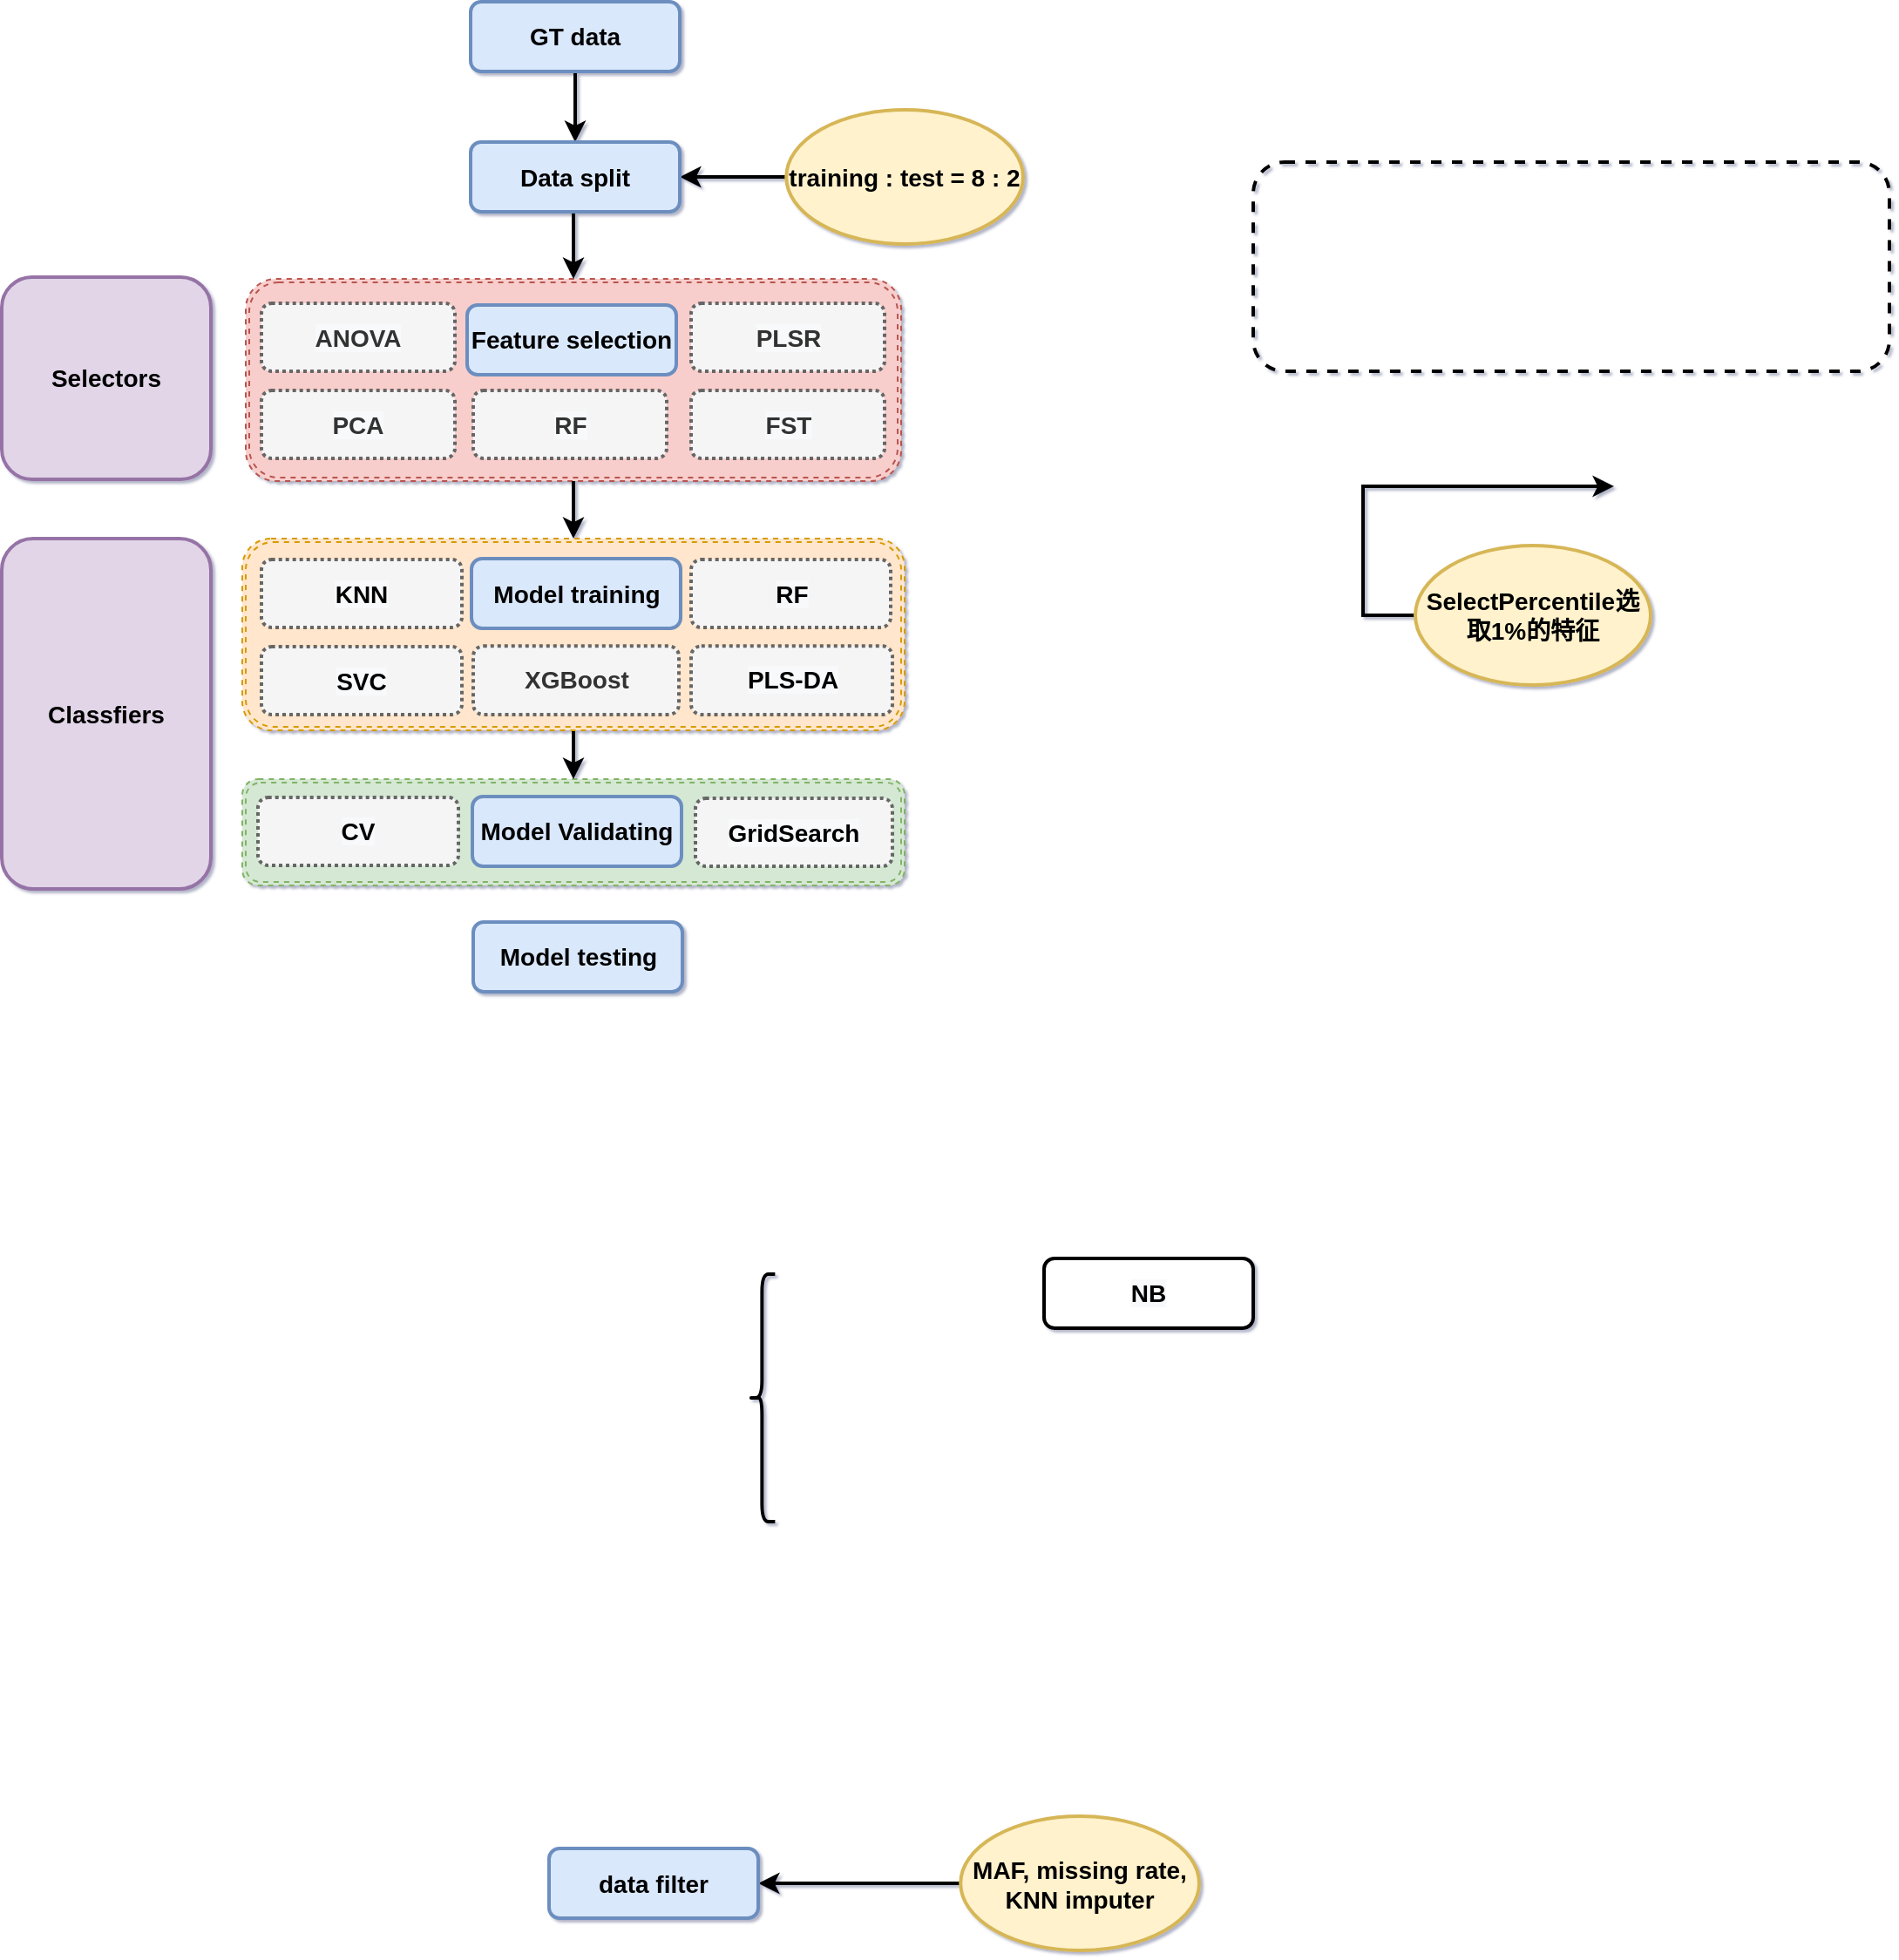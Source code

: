 <mxfile version="21.2.6" type="github">
  <diagram id="C5RBs43oDa-KdzZeNtuy" name="Page-1">
    <mxGraphModel dx="1434" dy="802" grid="0" gridSize="10" guides="1" tooltips="1" connect="1" arrows="1" fold="1" page="1" pageScale="1" pageWidth="827" pageHeight="1169" math="0" shadow="1">
      <root>
        <mxCell id="WIyWlLk6GJQsqaUBKTNV-0" />
        <mxCell id="WIyWlLk6GJQsqaUBKTNV-1" parent="WIyWlLk6GJQsqaUBKTNV-0" />
        <mxCell id="rZRslyIYhU1VRv0iqAqT-6" value="" style="shape=ext;double=1;rounded=1;whiteSpace=wrap;html=1;fillColor=#f8cecc;dashed=1;strokeColor=#b85450;" parent="WIyWlLk6GJQsqaUBKTNV-1" vertex="1">
          <mxGeometry x="191" y="186" width="376" height="116" as="geometry" />
        </mxCell>
        <mxCell id="zpyyWrMp8Rw1nTRngI7F-25" value="" style="shape=ext;double=1;rounded=1;whiteSpace=wrap;html=1;fillColor=#d5e8d4;dashed=1;strokeColor=#82b366;" vertex="1" parent="WIyWlLk6GJQsqaUBKTNV-1">
          <mxGeometry x="189" y="473" width="380" height="61" as="geometry" />
        </mxCell>
        <mxCell id="6ISwpYmpRPyFx55nGUDn-2" value="" style="edgeStyle=orthogonalEdgeStyle;rounded=0;orthogonalLoop=1;jettySize=auto;html=1;fontSize=14;exitX=0.5;exitY=1;exitDx=0;exitDy=0;fontStyle=1;fontFamily=Helvetica;strokeWidth=2;entryX=0.5;entryY=0;entryDx=0;entryDy=0;" parent="WIyWlLk6GJQsqaUBKTNV-1" source="6ISwpYmpRPyFx55nGUDn-29" edge="1" target="rZRslyIYhU1VRv0iqAqT-6">
          <mxGeometry relative="1" as="geometry">
            <mxPoint x="380" y="206.0" as="sourcePoint" />
            <mxPoint x="380" y="216" as="targetPoint" />
          </mxGeometry>
        </mxCell>
        <mxCell id="6ISwpYmpRPyFx55nGUDn-0" value="" style="edgeStyle=orthogonalEdgeStyle;rounded=0;orthogonalLoop=1;jettySize=auto;html=1;fontSize=14;exitX=0;exitY=0.5;exitDx=0;exitDy=0;exitPerimeter=0;fontStyle=1;fontFamily=Helvetica;strokeWidth=2;" parent="WIyWlLk6GJQsqaUBKTNV-1" source="6ISwpYmpRPyFx55nGUDn-14" edge="1">
          <mxGeometry relative="1" as="geometry">
            <mxPoint x="357" y="393" as="sourcePoint" />
            <mxPoint x="976" y="305" as="targetPoint" />
            <Array as="points">
              <mxPoint x="832" y="379" />
              <mxPoint x="832" y="305" />
            </Array>
          </mxGeometry>
        </mxCell>
        <mxCell id="6ISwpYmpRPyFx55nGUDn-9" value="" style="edgeStyle=orthogonalEdgeStyle;rounded=0;orthogonalLoop=1;jettySize=auto;html=1;fontSize=14;fontStyle=1;fontFamily=Helvetica;strokeWidth=2;" parent="WIyWlLk6GJQsqaUBKTNV-1" source="6ISwpYmpRPyFx55nGUDn-7" edge="1">
          <mxGeometry relative="1" as="geometry">
            <mxPoint x="485" y="1106.5" as="targetPoint" />
          </mxGeometry>
        </mxCell>
        <mxCell id="6ISwpYmpRPyFx55nGUDn-7" value="MAF, missing rate, KNN imputer" style="ellipse;whiteSpace=wrap;html=1;rounded=1;glass=0;strokeWidth=2;shadow=0;fontStyle=1;fontFamily=Helvetica;fillColor=#fff2cc;strokeColor=#d6b656;fontSize=14;" parent="WIyWlLk6GJQsqaUBKTNV-1" vertex="1">
          <mxGeometry x="601.12" y="1068" width="136.88" height="77" as="geometry" />
        </mxCell>
        <mxCell id="6ISwpYmpRPyFx55nGUDn-11" value="" style="edgeStyle=orthogonalEdgeStyle;rounded=0;orthogonalLoop=1;jettySize=auto;html=1;fontSize=14;fontStyle=1;fontFamily=Helvetica;strokeWidth=2;exitX=0.5;exitY=1;exitDx=0;exitDy=0;entryX=0.5;entryY=0;entryDx=0;entryDy=0;" parent="WIyWlLk6GJQsqaUBKTNV-1" source="6ISwpYmpRPyFx55nGUDn-27" target="6ISwpYmpRPyFx55nGUDn-29" edge="1">
          <mxGeometry relative="1" as="geometry">
            <mxPoint x="379.58" y="115" as="sourcePoint" />
            <mxPoint x="379.58" y="165" as="targetPoint" />
          </mxGeometry>
        </mxCell>
        <mxCell id="6ISwpYmpRPyFx55nGUDn-12" value="" style="edgeStyle=orthogonalEdgeStyle;rounded=0;orthogonalLoop=1;jettySize=auto;html=1;fontSize=14;fontStyle=1;fontFamily=Helvetica;strokeWidth=2;entryX=1;entryY=0.5;entryDx=0;entryDy=0;" parent="WIyWlLk6GJQsqaUBKTNV-1" source="6ISwpYmpRPyFx55nGUDn-13" target="6ISwpYmpRPyFx55nGUDn-29" edge="1">
          <mxGeometry relative="1" as="geometry">
            <mxPoint x="440" y="186.0" as="targetPoint" />
          </mxGeometry>
        </mxCell>
        <mxCell id="6ISwpYmpRPyFx55nGUDn-13" value="&lt;p style=&quot;font-size: 14px;&quot;&gt;&lt;span style=&quot;font-size: 14px;&quot;&gt;&lt;font style=&quot;font-size: 14px;&quot;&gt;training : test = 8 : 2&lt;/font&gt;&lt;/span&gt;&lt;/p&gt;" style="ellipse;whiteSpace=wrap;html=1;rounded=1;glass=0;strokeWidth=2;shadow=0;fontStyle=1;fontFamily=Helvetica;fillColor=#fff2cc;strokeColor=#d6b656;fontSize=14;" parent="WIyWlLk6GJQsqaUBKTNV-1" vertex="1">
          <mxGeometry x="501.12" y="89" width="135.88" height="77" as="geometry" />
        </mxCell>
        <mxCell id="6ISwpYmpRPyFx55nGUDn-14" value="&lt;font style=&quot;font-size: 14px;&quot;&gt;&lt;span style=&quot;font-size: 14px;&quot;&gt;SelectPercentile&lt;/span&gt;&lt;span style=&quot;font-size: 14px;&quot;&gt;选取&lt;/span&gt;&lt;span style=&quot;font-size: 14px;&quot;&gt;1%&lt;/span&gt;&lt;span style=&quot;font-size: 14px;&quot;&gt;的特征&lt;/span&gt;&lt;/font&gt;" style="ellipse;whiteSpace=wrap;html=1;fontSize=14;fontStyle=1;fontFamily=Helvetica;fillColor=#fff2cc;strokeColor=#d6b656;strokeWidth=2;" parent="WIyWlLk6GJQsqaUBKTNV-1" vertex="1">
          <mxGeometry x="862" y="339" width="135" height="80" as="geometry" />
        </mxCell>
        <mxCell id="6ISwpYmpRPyFx55nGUDn-23" value="&lt;span style=&quot;color: rgb(0, 0, 0); font-size: 14px; font-style: normal; font-variant-ligatures: normal; font-variant-caps: normal; letter-spacing: normal; orphans: 2; text-align: center; text-indent: 0px; text-transform: none; widows: 2; word-spacing: 0px; -webkit-text-stroke-width: 0px; background-color: rgb(248, 249, 250); text-decoration-thickness: initial; text-decoration-style: initial; text-decoration-color: initial; float: none; display: inline !important;&quot;&gt;NB&lt;/span&gt;" style="rounded=1;whiteSpace=wrap;html=1;fontSize=14;fontStyle=1;fontFamily=Helvetica;strokeWidth=2;" parent="WIyWlLk6GJQsqaUBKTNV-1" vertex="1">
          <mxGeometry x="649" y="748" width="120" height="40" as="geometry" />
        </mxCell>
        <mxCell id="6ISwpYmpRPyFx55nGUDn-26" value="" style="shape=curlyBracket;whiteSpace=wrap;html=1;rounded=1;fontSize=14;fontStyle=1;fontFamily=Helvetica;strokeWidth=2;" parent="WIyWlLk6GJQsqaUBKTNV-1" vertex="1">
          <mxGeometry x="479.69" y="757" width="15" height="142" as="geometry" />
        </mxCell>
        <mxCell id="6ISwpYmpRPyFx55nGUDn-27" value="GT data" style="rounded=1;whiteSpace=wrap;html=1;fontSize=14;glass=0;strokeWidth=2;shadow=0;fontStyle=1;fontFamily=Helvetica;fillColor=#dae8fc;strokeColor=#6c8ebf;" parent="WIyWlLk6GJQsqaUBKTNV-1" vertex="1">
          <mxGeometry x="320" y="27" width="120" height="40" as="geometry" />
        </mxCell>
        <mxCell id="6ISwpYmpRPyFx55nGUDn-28" value="data filter" style="rounded=1;whiteSpace=wrap;html=1;fontSize=14;glass=0;strokeWidth=2;shadow=0;fontStyle=1;fontFamily=Helvetica;fillColor=#dae8fc;strokeColor=#6c8ebf;" parent="WIyWlLk6GJQsqaUBKTNV-1" vertex="1">
          <mxGeometry x="365" y="1086.5" width="120" height="40" as="geometry" />
        </mxCell>
        <mxCell id="6ISwpYmpRPyFx55nGUDn-29" value="Data split" style="rounded=1;whiteSpace=wrap;html=1;fontSize=14;glass=0;strokeWidth=2;shadow=0;fontStyle=1;fontFamily=Helvetica;fillColor=#dae8fc;strokeColor=#6c8ebf;" parent="WIyWlLk6GJQsqaUBKTNV-1" vertex="1">
          <mxGeometry x="320" y="107.5" width="120" height="40" as="geometry" />
        </mxCell>
        <mxCell id="rZRslyIYhU1VRv0iqAqT-0" value="&lt;span style=&quot;font-size: 14px;&quot;&gt;Model Validating&lt;/span&gt;" style="rounded=1;whiteSpace=wrap;html=1;fontSize=14;fontStyle=1;fontFamily=Helvetica;fillColor=#dae8fc;strokeColor=#6c8ebf;strokeWidth=2;" parent="WIyWlLk6GJQsqaUBKTNV-1" vertex="1">
          <mxGeometry x="321" y="483" width="120" height="40" as="geometry" />
        </mxCell>
        <mxCell id="rZRslyIYhU1VRv0iqAqT-1" value="&lt;span style=&quot;font-size: 14px;&quot;&gt;Model testing&lt;/span&gt;" style="rounded=1;whiteSpace=wrap;html=1;fontSize=14;fontStyle=1;fontFamily=Helvetica;fillColor=#dae8fc;strokeColor=#6c8ebf;strokeWidth=2;" parent="WIyWlLk6GJQsqaUBKTNV-1" vertex="1">
          <mxGeometry x="321.5" y="555" width="120" height="40" as="geometry" />
        </mxCell>
        <mxCell id="zpyyWrMp8Rw1nTRngI7F-1" value="" style="rounded=1;whiteSpace=wrap;html=1;fontSize=14;fontStyle=1;fontFamily=Helvetica;strokeWidth=2;fillColor=none;dashed=1;" vertex="1" parent="WIyWlLk6GJQsqaUBKTNV-1">
          <mxGeometry x="769" y="119" width="365" height="120" as="geometry" />
        </mxCell>
        <mxCell id="zpyyWrMp8Rw1nTRngI7F-11" value="&lt;span style=&quot;font-size: 14px; font-style: normal; font-variant-ligatures: normal; font-variant-caps: normal; letter-spacing: normal; orphans: 2; text-align: center; text-indent: 0px; text-transform: none; widows: 2; word-spacing: 0px; -webkit-text-stroke-width: 0px; text-decoration-thickness: initial; text-decoration-style: initial; text-decoration-color: initial; float: none; display: inline !important;&quot;&gt;Selectors&lt;/span&gt;" style="rounded=1;whiteSpace=wrap;html=1;fontSize=14;fontStyle=1;fontFamily=Helvetica;strokeWidth=2;fillColor=#e1d5e7;strokeColor=#9673a6;fontColor=default;labelBorderColor=none;labelBackgroundColor=none;" vertex="1" parent="WIyWlLk6GJQsqaUBKTNV-1">
          <mxGeometry x="51" y="185" width="120" height="116" as="geometry" />
        </mxCell>
        <mxCell id="6ISwpYmpRPyFx55nGUDn-30" value="&lt;span style=&quot;font-size: 14px;&quot;&gt;Feature selection&lt;/span&gt;" style="rounded=1;whiteSpace=wrap;html=1;fontSize=14;fontStyle=1;fontFamily=Helvetica;fillColor=#dae8fc;strokeColor=#6c8ebf;strokeWidth=2;" parent="WIyWlLk6GJQsqaUBKTNV-1" vertex="1">
          <mxGeometry x="318" y="201" width="120" height="40" as="geometry" />
        </mxCell>
        <mxCell id="zpyyWrMp8Rw1nTRngI7F-12" value="Classfiers" style="rounded=1;whiteSpace=wrap;html=1;fontSize=14;fontStyle=1;fontFamily=Helvetica;strokeWidth=2;fillColor=#e1d5e7;strokeColor=#9673a6;" vertex="1" parent="WIyWlLk6GJQsqaUBKTNV-1">
          <mxGeometry x="51" y="335" width="120" height="201" as="geometry" />
        </mxCell>
        <mxCell id="zpyyWrMp8Rw1nTRngI7F-22" value="&lt;span style=&quot;color: rgb(0, 0, 0); font-size: 14px; font-style: normal; font-variant-ligatures: normal; font-variant-caps: normal; letter-spacing: normal; orphans: 2; text-align: center; text-indent: 0px; text-transform: none; widows: 2; word-spacing: 0px; -webkit-text-stroke-width: 0px; background-color: rgb(248, 249, 250); text-decoration-thickness: initial; text-decoration-style: initial; text-decoration-color: initial; float: none; display: inline !important;&quot;&gt;CV&lt;/span&gt;" style="rounded=1;whiteSpace=wrap;html=1;fontSize=14;fontStyle=1;fontFamily=Helvetica;strokeWidth=2;fillColor=#f5f5f5;fontColor=#333333;strokeColor=#666666;dashed=1;dashPattern=1 1;" vertex="1" parent="WIyWlLk6GJQsqaUBKTNV-1">
          <mxGeometry x="198" y="483.5" width="115" height="39" as="geometry" />
        </mxCell>
        <mxCell id="zpyyWrMp8Rw1nTRngI7F-23" value="&lt;span style=&quot;color: rgb(0, 0, 0); font-size: 14px; font-style: normal; font-variant-ligatures: normal; font-variant-caps: normal; letter-spacing: normal; orphans: 2; text-align: center; text-indent: 0px; text-transform: none; widows: 2; word-spacing: 0px; -webkit-text-stroke-width: 0px; background-color: rgb(248, 249, 250); text-decoration-thickness: initial; text-decoration-style: initial; text-decoration-color: initial; float: none; display: inline !important;&quot;&gt;GridSearch&lt;/span&gt;" style="rounded=1;whiteSpace=wrap;html=1;fontSize=14;fontStyle=1;fontFamily=Helvetica;strokeWidth=2;fillColor=#f5f5f5;fontColor=#333333;strokeColor=#666666;dashed=1;dashPattern=1 1;" vertex="1" parent="WIyWlLk6GJQsqaUBKTNV-1">
          <mxGeometry x="449" y="484" width="113" height="39" as="geometry" />
        </mxCell>
        <mxCell id="zpyyWrMp8Rw1nTRngI7F-26" value="" style="edgeStyle=orthogonalEdgeStyle;rounded=0;orthogonalLoop=1;jettySize=auto;html=1;entryX=0.5;entryY=0;entryDx=0;entryDy=0;strokeWidth=2;" edge="1" parent="WIyWlLk6GJQsqaUBKTNV-1" source="rZRslyIYhU1VRv0iqAqT-6" target="zpyyWrMp8Rw1nTRngI7F-14">
          <mxGeometry relative="1" as="geometry" />
        </mxCell>
        <mxCell id="rZRslyIYhU1VRv0iqAqT-10" value="&lt;span style=&quot;background-color: rgb(248, 249, 250);&quot;&gt;ANOVA&lt;/span&gt;" style="rounded=1;whiteSpace=wrap;html=1;fontSize=14;fontStyle=1;fontFamily=Helvetica;strokeWidth=2;dashed=1;dashPattern=1 1;fillColor=#f5f5f5;fontColor=#333333;strokeColor=#666666;" parent="WIyWlLk6GJQsqaUBKTNV-1" vertex="1">
          <mxGeometry x="200" y="200" width="111" height="39" as="geometry" />
        </mxCell>
        <mxCell id="rZRslyIYhU1VRv0iqAqT-11" value="&lt;span style=&quot;background-color: rgb(248, 249, 250);&quot;&gt;RF&lt;/span&gt;" style="rounded=1;whiteSpace=wrap;html=1;fontSize=14;fontStyle=1;fontFamily=Helvetica;strokeWidth=2;dashed=1;dashPattern=1 1;fillColor=#f5f5f5;fontColor=#333333;strokeColor=#666666;" parent="WIyWlLk6GJQsqaUBKTNV-1" vertex="1">
          <mxGeometry x="321.5" y="250" width="111" height="39" as="geometry" />
        </mxCell>
        <mxCell id="rZRslyIYhU1VRv0iqAqT-12" value="&lt;span style=&quot;background-color: rgb(248, 249, 250);&quot;&gt;PLSR&lt;/span&gt;" style="rounded=1;whiteSpace=wrap;html=1;fontSize=14;fontStyle=1;fontFamily=Helvetica;strokeWidth=2;dashed=1;dashPattern=1 1;fillColor=#f5f5f5;fontColor=#333333;strokeColor=#666666;" parent="WIyWlLk6GJQsqaUBKTNV-1" vertex="1">
          <mxGeometry x="446.5" y="200" width="111" height="39" as="geometry" />
        </mxCell>
        <mxCell id="zpyyWrMp8Rw1nTRngI7F-2" value="&lt;span style=&quot;background-color: rgb(248, 249, 250);&quot;&gt;PCA&lt;/span&gt;" style="rounded=1;whiteSpace=wrap;html=1;fontSize=14;fontStyle=1;fontFamily=Helvetica;strokeWidth=2;dashed=1;dashPattern=1 1;fillColor=#f5f5f5;fontColor=#333333;strokeColor=#666666;" vertex="1" parent="WIyWlLk6GJQsqaUBKTNV-1">
          <mxGeometry x="200" y="250" width="111" height="39" as="geometry" />
        </mxCell>
        <mxCell id="zpyyWrMp8Rw1nTRngI7F-3" value="&lt;span style=&quot;background-color: rgb(248, 249, 250);&quot;&gt;FST&lt;/span&gt;" style="rounded=1;whiteSpace=wrap;html=1;fontSize=14;fontStyle=1;fontFamily=Helvetica;strokeWidth=2;dashed=1;dashPattern=1 1;fillColor=#f5f5f5;fontColor=#333333;strokeColor=#666666;" vertex="1" parent="WIyWlLk6GJQsqaUBKTNV-1">
          <mxGeometry x="446.5" y="250" width="111" height="39" as="geometry" />
        </mxCell>
        <mxCell id="zpyyWrMp8Rw1nTRngI7F-28" value="" style="edgeStyle=orthogonalEdgeStyle;rounded=0;orthogonalLoop=1;jettySize=auto;html=1;entryX=0.5;entryY=0;entryDx=0;entryDy=0;strokeWidth=2;" edge="1" parent="WIyWlLk6GJQsqaUBKTNV-1" source="zpyyWrMp8Rw1nTRngI7F-14" target="zpyyWrMp8Rw1nTRngI7F-25">
          <mxGeometry relative="1" as="geometry" />
        </mxCell>
        <mxCell id="zpyyWrMp8Rw1nTRngI7F-14" value="" style="shape=ext;double=1;rounded=1;whiteSpace=wrap;html=1;fillColor=#ffe6cc;dashed=1;strokeColor=#d79b00;" vertex="1" parent="WIyWlLk6GJQsqaUBKTNV-1">
          <mxGeometry x="189" y="335" width="380" height="110" as="geometry" />
        </mxCell>
        <mxCell id="6ISwpYmpRPyFx55nGUDn-21" value="&lt;span style=&quot;color: rgb(0, 0, 0); font-size: 14px; font-style: normal; font-variant-ligatures: normal; font-variant-caps: normal; letter-spacing: normal; orphans: 2; text-align: center; text-indent: 0px; text-transform: none; widows: 2; word-spacing: 0px; -webkit-text-stroke-width: 0px; background-color: rgb(248, 249, 250); text-decoration-thickness: initial; text-decoration-style: initial; text-decoration-color: initial; float: none; display: inline !important;&quot;&gt;RF&lt;/span&gt;" style="rounded=1;whiteSpace=wrap;html=1;fontSize=14;fontStyle=1;fontFamily=Helvetica;strokeWidth=2;fillColor=#f5f5f5;fontColor=#333333;strokeColor=#666666;dashed=1;dashPattern=1 1;" parent="WIyWlLk6GJQsqaUBKTNV-1" vertex="1">
          <mxGeometry x="446.5" y="347" width="114.5" height="39" as="geometry" />
        </mxCell>
        <mxCell id="6ISwpYmpRPyFx55nGUDn-25" value="&lt;span style=&quot;color: rgb(0, 0, 0); font-size: 14px; font-style: normal; font-variant-ligatures: normal; font-variant-caps: normal; letter-spacing: normal; orphans: 2; text-align: center; text-indent: 0px; text-transform: none; widows: 2; word-spacing: 0px; -webkit-text-stroke-width: 0px; background-color: rgb(248, 249, 250); text-decoration-thickness: initial; text-decoration-style: initial; text-decoration-color: initial; float: none; display: inline !important;&quot;&gt;SVC&lt;/span&gt;" style="rounded=1;whiteSpace=wrap;html=1;fontSize=14;fontStyle=1;fontFamily=Helvetica;strokeWidth=2;fillColor=#f5f5f5;fontColor=#333333;strokeColor=#666666;dashed=1;dashPattern=1 1;" parent="WIyWlLk6GJQsqaUBKTNV-1" vertex="1">
          <mxGeometry x="200" y="397" width="115" height="39" as="geometry" />
        </mxCell>
        <mxCell id="6ISwpYmpRPyFx55nGUDn-20" value="&lt;span style=&quot;font-size: 14px;&quot;&gt;XGBoost&lt;/span&gt;" style="rounded=1;whiteSpace=wrap;html=1;fontSize=14;fontStyle=1;fontFamily=Helvetica;strokeWidth=2;fillColor=#f5f5f5;fontColor=#333333;strokeColor=#666666;dashed=1;dashPattern=1 1;" parent="WIyWlLk6GJQsqaUBKTNV-1" vertex="1">
          <mxGeometry x="321.5" y="396.67" width="118" height="39.33" as="geometry" />
        </mxCell>
        <mxCell id="6ISwpYmpRPyFx55nGUDn-24" value="&lt;span style=&quot;color: rgb(0, 0, 0); font-size: 14px; font-style: normal; font-variant-ligatures: normal; font-variant-caps: normal; letter-spacing: normal; orphans: 2; text-align: center; text-indent: 0px; text-transform: none; widows: 2; word-spacing: 0px; -webkit-text-stroke-width: 0px; background-color: rgb(248, 249, 250); text-decoration-thickness: initial; text-decoration-style: initial; text-decoration-color: initial; float: none; display: inline !important;&quot;&gt;PLS-DA&lt;/span&gt;" style="rounded=1;whiteSpace=wrap;html=1;fontSize=14;fontStyle=1;fontFamily=Helvetica;strokeWidth=2;fillColor=#f5f5f5;fontColor=#333333;strokeColor=#666666;dashed=1;dashPattern=1 1;" parent="WIyWlLk6GJQsqaUBKTNV-1" vertex="1">
          <mxGeometry x="446.5" y="396.67" width="115.5" height="39.33" as="geometry" />
        </mxCell>
        <mxCell id="zpyyWrMp8Rw1nTRngI7F-21" value="&lt;span style=&quot;color: rgb(0, 0, 0); font-size: 14px; font-style: normal; font-variant-ligatures: normal; font-variant-caps: normal; letter-spacing: normal; orphans: 2; text-align: center; text-indent: 0px; text-transform: none; widows: 2; word-spacing: 0px; -webkit-text-stroke-width: 0px; background-color: rgb(248, 249, 250); text-decoration-thickness: initial; text-decoration-style: initial; text-decoration-color: initial; float: none; display: inline !important;&quot;&gt;KNN&lt;/span&gt;" style="rounded=1;whiteSpace=wrap;html=1;fontSize=14;fontStyle=1;fontFamily=Helvetica;strokeWidth=2;fillColor=#f5f5f5;fontColor=#333333;strokeColor=#666666;dashed=1;dashPattern=1 1;" vertex="1" parent="WIyWlLk6GJQsqaUBKTNV-1">
          <mxGeometry x="200" y="347" width="115" height="39" as="geometry" />
        </mxCell>
        <mxCell id="6ISwpYmpRPyFx55nGUDn-18" value="&lt;span style=&quot;font-size: 14px;&quot;&gt;Model training&lt;/span&gt;" style="rounded=1;whiteSpace=wrap;html=1;fontSize=14;fontStyle=1;fontFamily=Helvetica;fillColor=#dae8fc;strokeColor=#6c8ebf;strokeWidth=2;" parent="WIyWlLk6GJQsqaUBKTNV-1" vertex="1">
          <mxGeometry x="320.5" y="346.5" width="120" height="40" as="geometry" />
        </mxCell>
      </root>
    </mxGraphModel>
  </diagram>
</mxfile>
